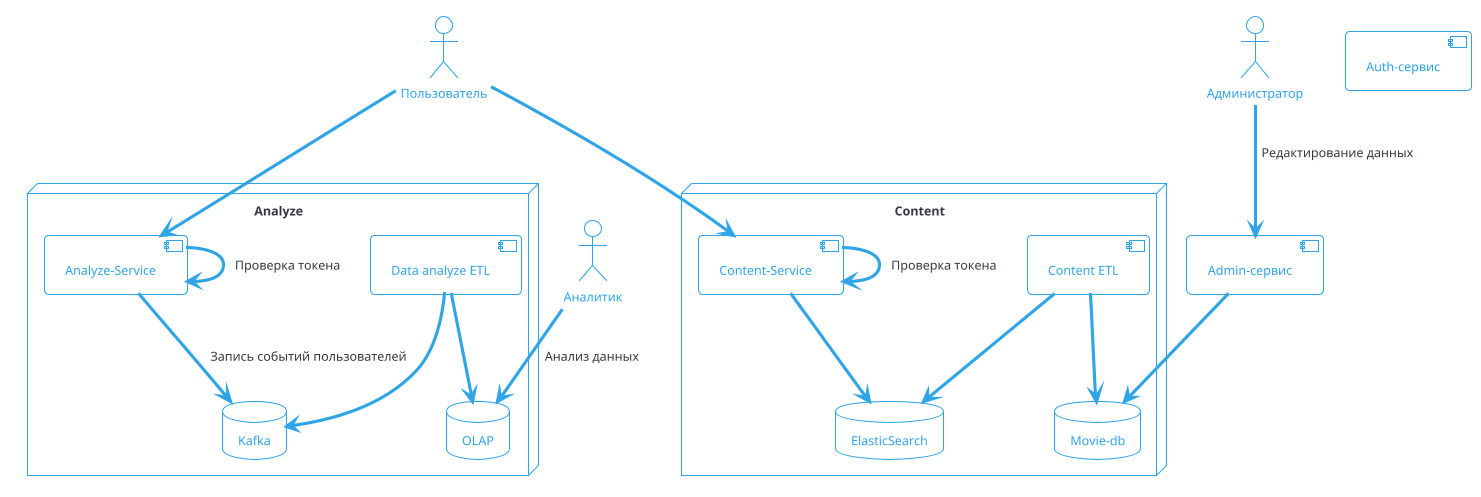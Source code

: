 @startuml ugc
!theme cerulean-outline

skinparam sequence {
    MaxMessageSize 2
    MessageAlign center
}

actor "Пользователь" as user 
actor "Администратор" as admin
actor "Аналитик" as analyst 

component "Admin-сервис" as admin_panel
component "Auth-сервис" as auth_service

node "Content" {
    component "Content-Service" as content_service
    component "Content ETL" as content_etl 
    database "ElasticSearch" as elastic
    database "Movie-db" as movie_db 
}

node "Analyze" as analyze_etl_process {
    database "OLAP" as olap
    component "Data analyze ETL" as analyze_etl
    component "Analyze-Service" as analyze_api
    database "Kafka" as kafka
}

user --> analyze_api
analyze_api --> analyze_api: Проверка токена
analyze_api --> kafka: Запись событий пользователей

analyze_etl --> kafka
analyze_etl --> olap 
analyst --> olap: Анализ данных

user --> content_service
content_service --> content_service: Проверка токена
content_service --> elastic
admin --> admin_panel: Редактирование данных
admin_panel --> movie_db 

content_etl --> movie_db 
content_etl --> elastic 
@enduml
